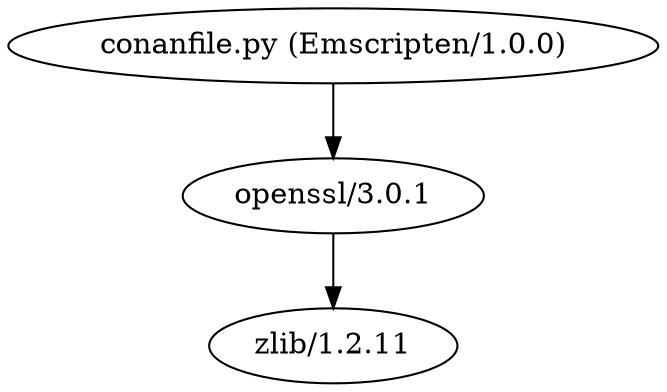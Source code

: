 digraph {
        "openssl/3.0.1" -> "zlib/1.2.11"
        "conanfile.py (Emscripten/1.0.0)" -> "openssl/3.0.1"
}
